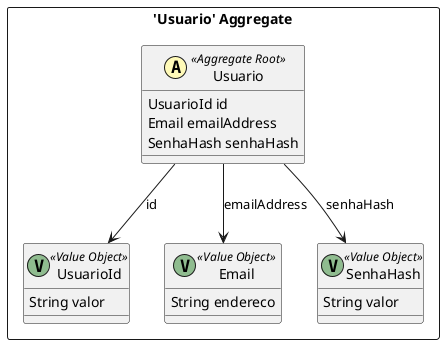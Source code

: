@startuml

skinparam componentStyle uml2

package "'Usuario' Aggregate" <<Rectangle>> {
	class Usuario <<(A,#fffab8) Aggregate Root>> {
		UsuarioId id
		Email emailAddress
		SenhaHash senhaHash
	}
	class UsuarioId <<(V,DarkSeaGreen) Value Object>> {
		String valor
	}
	class Email <<(V,DarkSeaGreen) Value Object>> {
		String endereco
	}
	class SenhaHash <<(V,DarkSeaGreen) Value Object>> {
		String valor
	}
}
Usuario --> UsuarioId : id
Usuario --> SenhaHash : senhaHash
Usuario --> Email : emailAddress


@enduml
